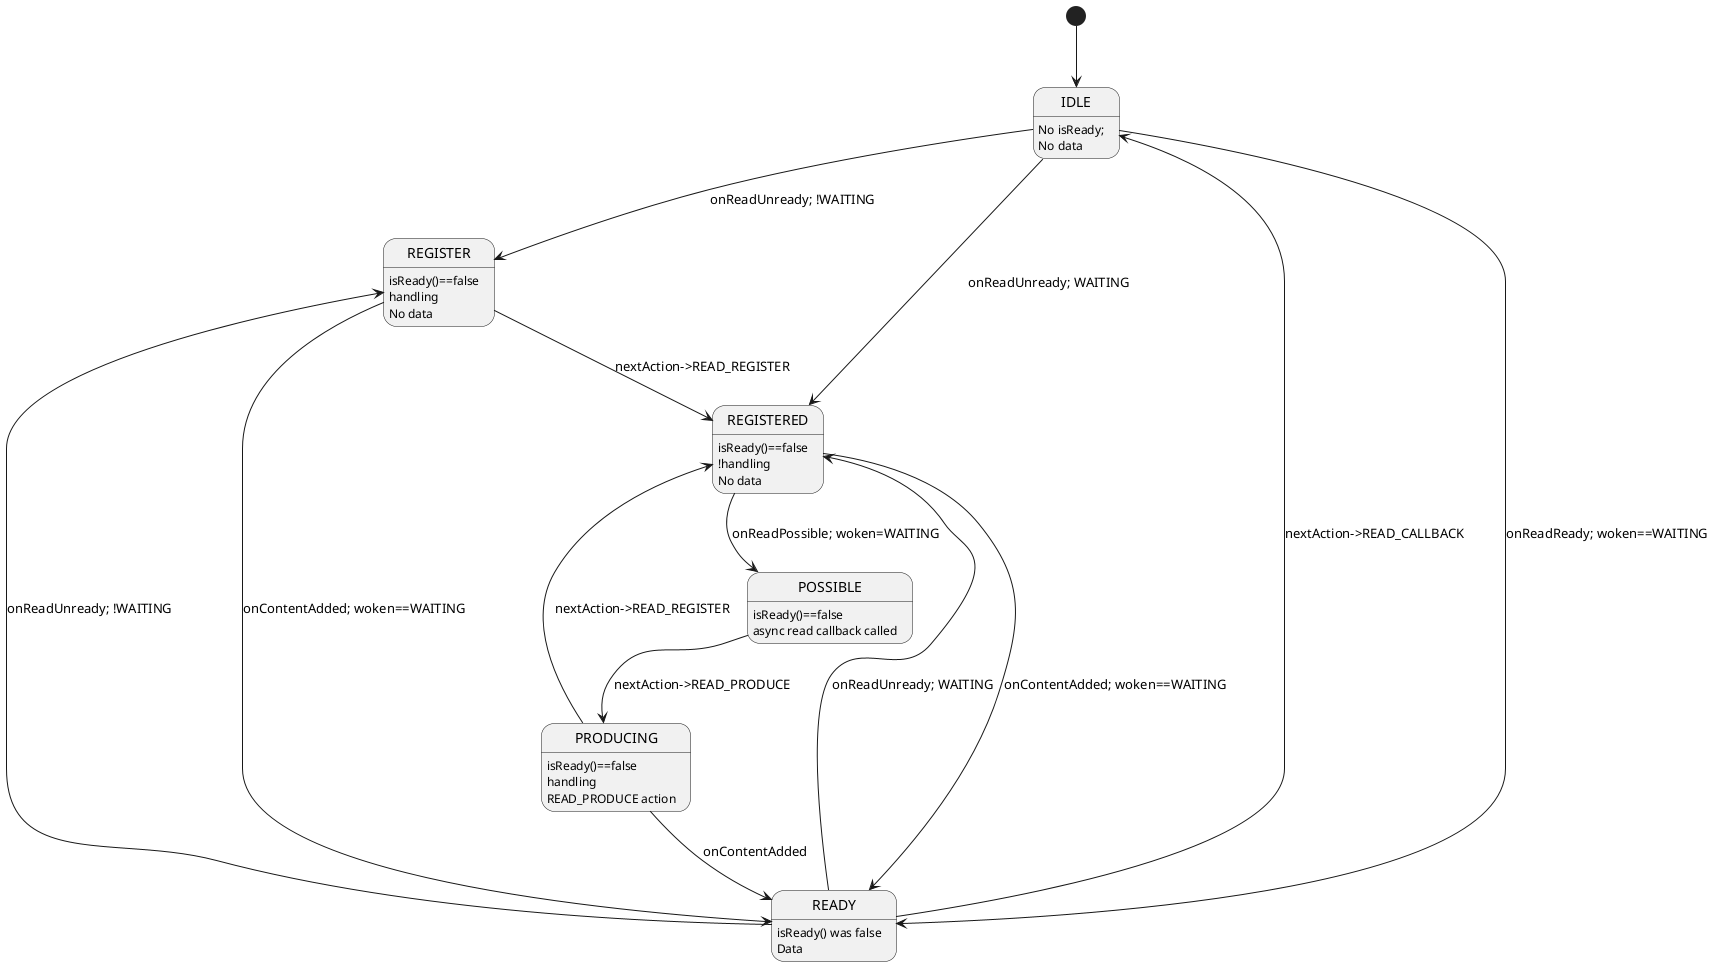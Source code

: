 @startuml


IDLE:No isReady;
IDLE:No data

REGISTER:isReady()==false
REGISTER:handling
REGISTER:No data

REGISTERED:isReady()==false
REGISTERED:!handling
REGISTERED: No data

POSSIBLE:isReady()==false
POSSIBLE: async read callback called

PRODUCING:isReady()==false
PRODUCING:handling
PRODUCING:READ_PRODUCE action

READY:isReady() was false
READY:Data


[*] --> IDLE

IDLE --> REGISTER : onReadUnready; !WAITING
IDLE -> REGISTERED : onReadUnready; WAITING

REGISTER --> REGISTERED : nextAction->READ_REGISTER

REGISTERED --> POSSIBLE : onReadPossible; woken=WAITING

POSSIBLE --> PRODUCING : nextAction->READ_PRODUCE

PRODUCING --> READY : onContentAdded

READY -left-> IDLE : nextAction->READ_CALLBACK
PRODUCING -left-> REGISTERED : nextAction->READ_REGISTER

READY -left-> REGISTERED : onReadUnready; WAITING
READY -left-> REGISTER : onReadUnready; !WAITING

REGISTER -right-> READY : onContentAdded; woken==WAITING
REGISTERED -right-> READY : onContentAdded; woken==WAITING

IDLE -right-> READY : onReadReady; woken==WAITING


@enduml